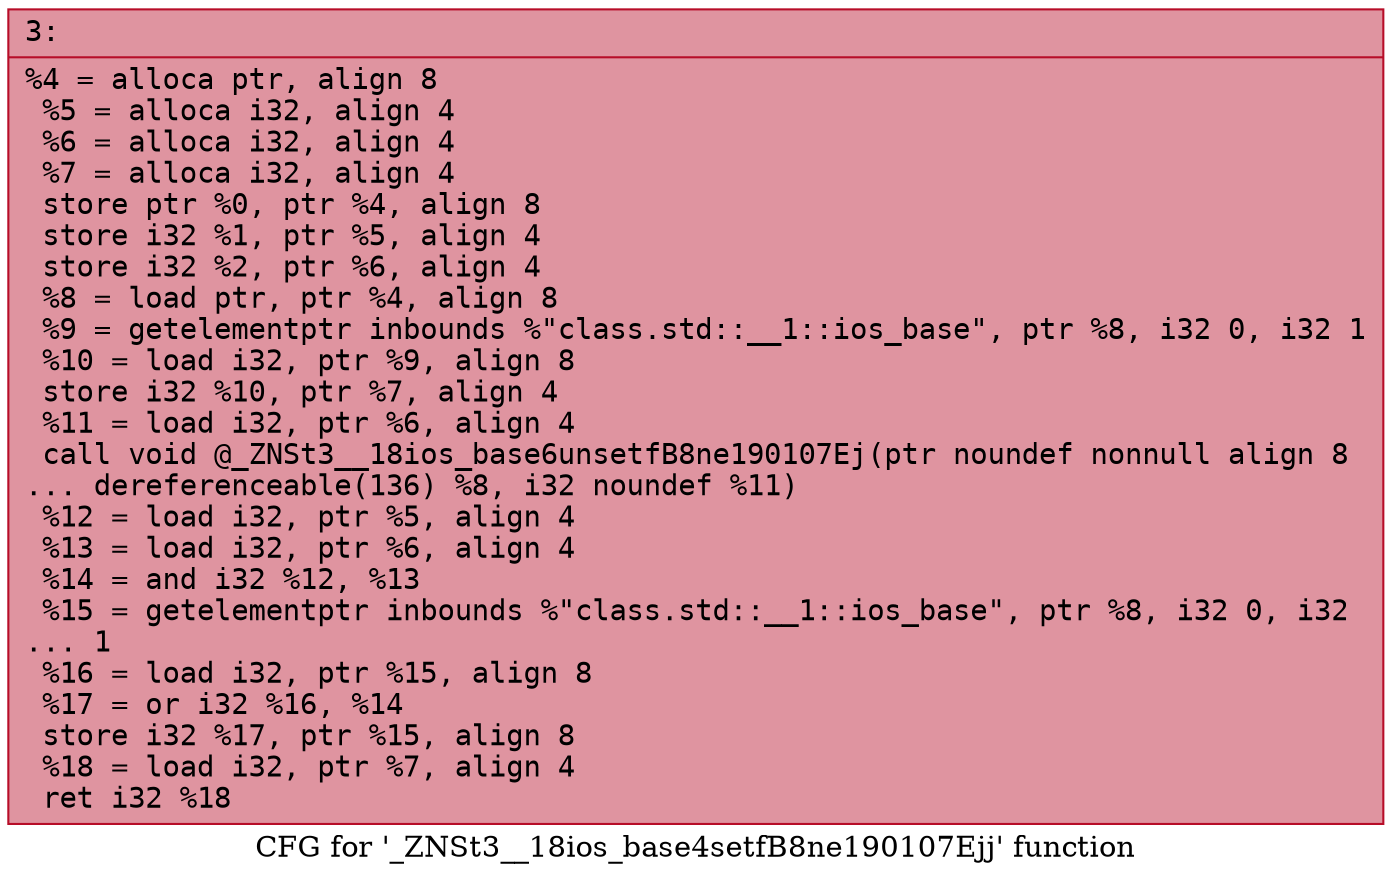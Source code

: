 digraph "CFG for '_ZNSt3__18ios_base4setfB8ne190107Ejj' function" {
	label="CFG for '_ZNSt3__18ios_base4setfB8ne190107Ejj' function";

	Node0x600000dbfb60 [shape=record,color="#b70d28ff", style=filled, fillcolor="#b70d2870" fontname="Courier",label="{3:\l|  %4 = alloca ptr, align 8\l  %5 = alloca i32, align 4\l  %6 = alloca i32, align 4\l  %7 = alloca i32, align 4\l  store ptr %0, ptr %4, align 8\l  store i32 %1, ptr %5, align 4\l  store i32 %2, ptr %6, align 4\l  %8 = load ptr, ptr %4, align 8\l  %9 = getelementptr inbounds %\"class.std::__1::ios_base\", ptr %8, i32 0, i32 1\l  %10 = load i32, ptr %9, align 8\l  store i32 %10, ptr %7, align 4\l  %11 = load i32, ptr %6, align 4\l  call void @_ZNSt3__18ios_base6unsetfB8ne190107Ej(ptr noundef nonnull align 8\l... dereferenceable(136) %8, i32 noundef %11)\l  %12 = load i32, ptr %5, align 4\l  %13 = load i32, ptr %6, align 4\l  %14 = and i32 %12, %13\l  %15 = getelementptr inbounds %\"class.std::__1::ios_base\", ptr %8, i32 0, i32\l... 1\l  %16 = load i32, ptr %15, align 8\l  %17 = or i32 %16, %14\l  store i32 %17, ptr %15, align 8\l  %18 = load i32, ptr %7, align 4\l  ret i32 %18\l}"];
}

